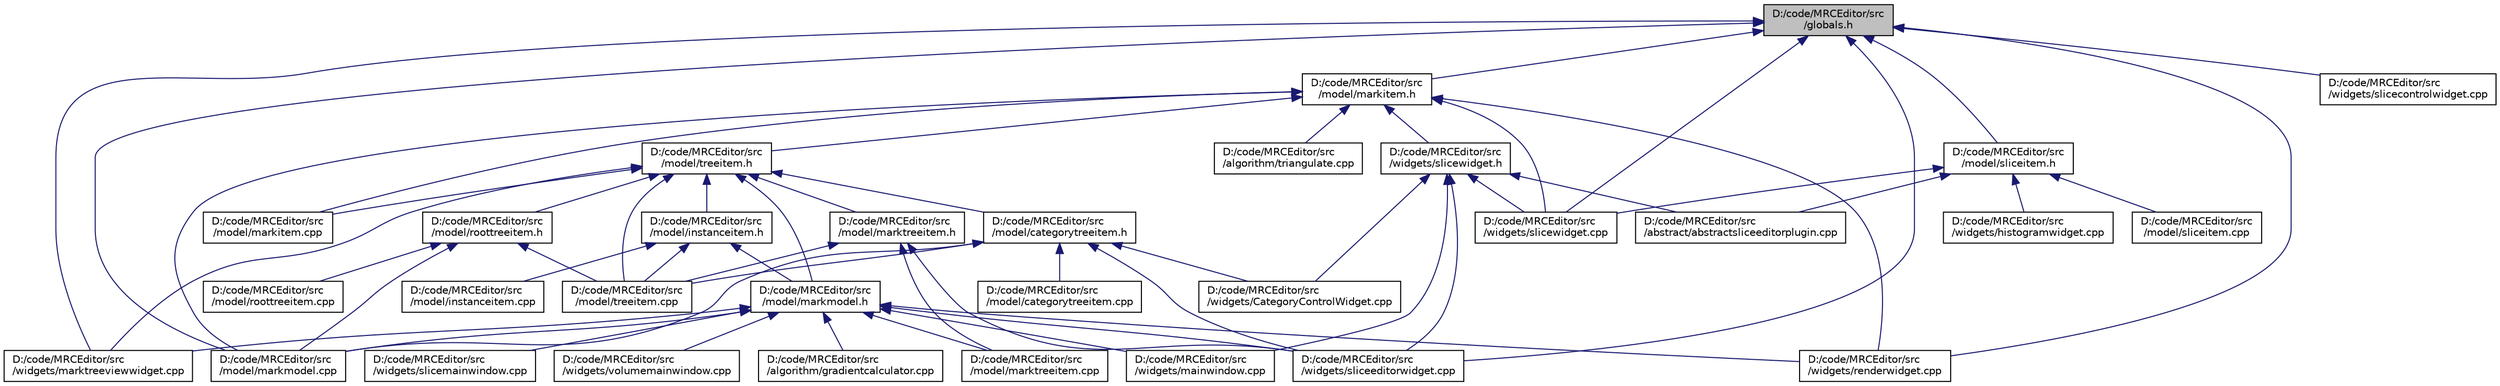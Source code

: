 digraph "D:/code/MRCEditor/src/globals.h"
{
  edge [fontname="Helvetica",fontsize="10",labelfontname="Helvetica",labelfontsize="10"];
  node [fontname="Helvetica",fontsize="10",shape=record];
  Node4 [label="D:/code/MRCEditor/src\l/globals.h",height=0.2,width=0.4,color="black", fillcolor="grey75", style="filled", fontcolor="black"];
  Node4 -> Node5 [dir="back",color="midnightblue",fontsize="10",style="solid",fontname="Helvetica"];
  Node5 [label="D:/code/MRCEditor/src\l/model/markitem.h",height=0.2,width=0.4,color="black", fillcolor="white", style="filled",URL="$markitem_8h.html"];
  Node5 -> Node6 [dir="back",color="midnightblue",fontsize="10",style="solid",fontname="Helvetica"];
  Node6 [label="D:/code/MRCEditor/src\l/algorithm/triangulate.cpp",height=0.2,width=0.4,color="black", fillcolor="white", style="filled",URL="$triangulate_8cpp.html"];
  Node5 -> Node7 [dir="back",color="midnightblue",fontsize="10",style="solid",fontname="Helvetica"];
  Node7 [label="D:/code/MRCEditor/src\l/model/markitem.cpp",height=0.2,width=0.4,color="black", fillcolor="white", style="filled",URL="$markitem_8cpp.html"];
  Node5 -> Node8 [dir="back",color="midnightblue",fontsize="10",style="solid",fontname="Helvetica"];
  Node8 [label="D:/code/MRCEditor/src\l/model/markmodel.cpp",height=0.2,width=0.4,color="black", fillcolor="white", style="filled",URL="$markmodel_8cpp.html"];
  Node5 -> Node9 [dir="back",color="midnightblue",fontsize="10",style="solid",fontname="Helvetica"];
  Node9 [label="D:/code/MRCEditor/src\l/model/treeitem.h",height=0.2,width=0.4,color="black", fillcolor="white", style="filled",URL="$treeitem_8h.html"];
  Node9 -> Node10 [dir="back",color="midnightblue",fontsize="10",style="solid",fontname="Helvetica"];
  Node10 [label="D:/code/MRCEditor/src\l/model/categorytreeitem.h",height=0.2,width=0.4,color="black", fillcolor="white", style="filled",URL="$categorytreeitem_8h.html"];
  Node10 -> Node11 [dir="back",color="midnightblue",fontsize="10",style="solid",fontname="Helvetica"];
  Node11 [label="D:/code/MRCEditor/src\l/model/categorytreeitem.cpp",height=0.2,width=0.4,color="black", fillcolor="white", style="filled",URL="$categorytreeitem_8cpp.html"];
  Node10 -> Node8 [dir="back",color="midnightblue",fontsize="10",style="solid",fontname="Helvetica"];
  Node10 -> Node12 [dir="back",color="midnightblue",fontsize="10",style="solid",fontname="Helvetica"];
  Node12 [label="D:/code/MRCEditor/src\l/model/treeitem.cpp",height=0.2,width=0.4,color="black", fillcolor="white", style="filled",URL="$treeitem_8cpp.html"];
  Node10 -> Node13 [dir="back",color="midnightblue",fontsize="10",style="solid",fontname="Helvetica"];
  Node13 [label="D:/code/MRCEditor/src\l/widgets/CategoryControlWidget.cpp",height=0.2,width=0.4,color="black", fillcolor="white", style="filled",URL="$_category_control_widget_8cpp.html"];
  Node10 -> Node14 [dir="back",color="midnightblue",fontsize="10",style="solid",fontname="Helvetica"];
  Node14 [label="D:/code/MRCEditor/src\l/widgets/sliceeditorwidget.cpp",height=0.2,width=0.4,color="black", fillcolor="white", style="filled",URL="$sliceeditorwidget_8cpp.html"];
  Node9 -> Node15 [dir="back",color="midnightblue",fontsize="10",style="solid",fontname="Helvetica"];
  Node15 [label="D:/code/MRCEditor/src\l/model/instanceitem.h",height=0.2,width=0.4,color="black", fillcolor="white", style="filled",URL="$instanceitem_8h.html"];
  Node15 -> Node16 [dir="back",color="midnightblue",fontsize="10",style="solid",fontname="Helvetica"];
  Node16 [label="D:/code/MRCEditor/src\l/model/instanceitem.cpp",height=0.2,width=0.4,color="black", fillcolor="white", style="filled",URL="$instanceitem_8cpp.html"];
  Node15 -> Node17 [dir="back",color="midnightblue",fontsize="10",style="solid",fontname="Helvetica"];
  Node17 [label="D:/code/MRCEditor/src\l/model/markmodel.h",height=0.2,width=0.4,color="black", fillcolor="white", style="filled",URL="$markmodel_8h.html"];
  Node17 -> Node18 [dir="back",color="midnightblue",fontsize="10",style="solid",fontname="Helvetica"];
  Node18 [label="D:/code/MRCEditor/src\l/algorithm/gradientcalculator.cpp",height=0.2,width=0.4,color="black", fillcolor="white", style="filled",URL="$gradientcalculator_8cpp.html"];
  Node17 -> Node8 [dir="back",color="midnightblue",fontsize="10",style="solid",fontname="Helvetica"];
  Node17 -> Node19 [dir="back",color="midnightblue",fontsize="10",style="solid",fontname="Helvetica"];
  Node19 [label="D:/code/MRCEditor/src\l/model/marktreeitem.cpp",height=0.2,width=0.4,color="black", fillcolor="white", style="filled",URL="$marktreeitem_8cpp.html"];
  Node17 -> Node20 [dir="back",color="midnightblue",fontsize="10",style="solid",fontname="Helvetica"];
  Node20 [label="D:/code/MRCEditor/src\l/widgets/mainwindow.cpp",height=0.2,width=0.4,color="black", fillcolor="white", style="filled",URL="$mainwindow_8cpp.html"];
  Node17 -> Node21 [dir="back",color="midnightblue",fontsize="10",style="solid",fontname="Helvetica"];
  Node21 [label="D:/code/MRCEditor/src\l/widgets/marktreeviewwidget.cpp",height=0.2,width=0.4,color="black", fillcolor="white", style="filled",URL="$marktreeviewwidget_8cpp.html"];
  Node17 -> Node22 [dir="back",color="midnightblue",fontsize="10",style="solid",fontname="Helvetica"];
  Node22 [label="D:/code/MRCEditor/src\l/widgets/renderwidget.cpp",height=0.2,width=0.4,color="black", fillcolor="white", style="filled",URL="$renderwidget_8cpp.html"];
  Node17 -> Node14 [dir="back",color="midnightblue",fontsize="10",style="solid",fontname="Helvetica"];
  Node17 -> Node23 [dir="back",color="midnightblue",fontsize="10",style="solid",fontname="Helvetica"];
  Node23 [label="D:/code/MRCEditor/src\l/widgets/slicemainwindow.cpp",height=0.2,width=0.4,color="black", fillcolor="white", style="filled",URL="$slicemainwindow_8cpp.html"];
  Node17 -> Node24 [dir="back",color="midnightblue",fontsize="10",style="solid",fontname="Helvetica"];
  Node24 [label="D:/code/MRCEditor/src\l/widgets/volumemainwindow.cpp",height=0.2,width=0.4,color="black", fillcolor="white", style="filled",URL="$volumemainwindow_8cpp.html"];
  Node15 -> Node12 [dir="back",color="midnightblue",fontsize="10",style="solid",fontname="Helvetica"];
  Node9 -> Node7 [dir="back",color="midnightblue",fontsize="10",style="solid",fontname="Helvetica"];
  Node9 -> Node17 [dir="back",color="midnightblue",fontsize="10",style="solid",fontname="Helvetica"];
  Node9 -> Node25 [dir="back",color="midnightblue",fontsize="10",style="solid",fontname="Helvetica"];
  Node25 [label="D:/code/MRCEditor/src\l/model/marktreeitem.h",height=0.2,width=0.4,color="black", fillcolor="white", style="filled",URL="$marktreeitem_8h.html"];
  Node25 -> Node19 [dir="back",color="midnightblue",fontsize="10",style="solid",fontname="Helvetica"];
  Node25 -> Node12 [dir="back",color="midnightblue",fontsize="10",style="solid",fontname="Helvetica"];
  Node25 -> Node14 [dir="back",color="midnightblue",fontsize="10",style="solid",fontname="Helvetica"];
  Node9 -> Node26 [dir="back",color="midnightblue",fontsize="10",style="solid",fontname="Helvetica"];
  Node26 [label="D:/code/MRCEditor/src\l/model/roottreeitem.h",height=0.2,width=0.4,color="black", fillcolor="white", style="filled",URL="$roottreeitem_8h.html"];
  Node26 -> Node8 [dir="back",color="midnightblue",fontsize="10",style="solid",fontname="Helvetica"];
  Node26 -> Node27 [dir="back",color="midnightblue",fontsize="10",style="solid",fontname="Helvetica"];
  Node27 [label="D:/code/MRCEditor/src\l/model/roottreeitem.cpp",height=0.2,width=0.4,color="black", fillcolor="white", style="filled",URL="$roottreeitem_8cpp.html"];
  Node26 -> Node12 [dir="back",color="midnightblue",fontsize="10",style="solid",fontname="Helvetica"];
  Node9 -> Node12 [dir="back",color="midnightblue",fontsize="10",style="solid",fontname="Helvetica"];
  Node9 -> Node21 [dir="back",color="midnightblue",fontsize="10",style="solid",fontname="Helvetica"];
  Node5 -> Node28 [dir="back",color="midnightblue",fontsize="10",style="solid",fontname="Helvetica"];
  Node28 [label="D:/code/MRCEditor/src\l/widgets/slicewidget.h",height=0.2,width=0.4,color="black", fillcolor="white", style="filled",URL="$slicewidget_8h.html"];
  Node28 -> Node29 [dir="back",color="midnightblue",fontsize="10",style="solid",fontname="Helvetica"];
  Node29 [label="D:/code/MRCEditor/src\l/abstract/abstractsliceeditorplugin.cpp",height=0.2,width=0.4,color="black", fillcolor="white", style="filled",URL="$abstractsliceeditorplugin_8cpp.html"];
  Node28 -> Node13 [dir="back",color="midnightblue",fontsize="10",style="solid",fontname="Helvetica"];
  Node28 -> Node20 [dir="back",color="midnightblue",fontsize="10",style="solid",fontname="Helvetica"];
  Node28 -> Node14 [dir="back",color="midnightblue",fontsize="10",style="solid",fontname="Helvetica"];
  Node28 -> Node30 [dir="back",color="midnightblue",fontsize="10",style="solid",fontname="Helvetica"];
  Node30 [label="D:/code/MRCEditor/src\l/widgets/slicewidget.cpp",height=0.2,width=0.4,color="black", fillcolor="white", style="filled",URL="$slicewidget_8cpp.html"];
  Node5 -> Node22 [dir="back",color="midnightblue",fontsize="10",style="solid",fontname="Helvetica"];
  Node5 -> Node30 [dir="back",color="midnightblue",fontsize="10",style="solid",fontname="Helvetica"];
  Node4 -> Node8 [dir="back",color="midnightblue",fontsize="10",style="solid",fontname="Helvetica"];
  Node4 -> Node31 [dir="back",color="midnightblue",fontsize="10",style="solid",fontname="Helvetica"];
  Node31 [label="D:/code/MRCEditor/src\l/model/sliceitem.h",height=0.2,width=0.4,color="black", fillcolor="white", style="filled",URL="$sliceitem_8h.html"];
  Node31 -> Node29 [dir="back",color="midnightblue",fontsize="10",style="solid",fontname="Helvetica"];
  Node31 -> Node32 [dir="back",color="midnightblue",fontsize="10",style="solid",fontname="Helvetica"];
  Node32 [label="D:/code/MRCEditor/src\l/model/sliceitem.cpp",height=0.2,width=0.4,color="black", fillcolor="white", style="filled",URL="$sliceitem_8cpp.html"];
  Node31 -> Node33 [dir="back",color="midnightblue",fontsize="10",style="solid",fontname="Helvetica"];
  Node33 [label="D:/code/MRCEditor/src\l/widgets/histogramwidget.cpp",height=0.2,width=0.4,color="black", fillcolor="white", style="filled",URL="$histogramwidget_8cpp.html"];
  Node31 -> Node30 [dir="back",color="midnightblue",fontsize="10",style="solid",fontname="Helvetica"];
  Node4 -> Node21 [dir="back",color="midnightblue",fontsize="10",style="solid",fontname="Helvetica"];
  Node4 -> Node22 [dir="back",color="midnightblue",fontsize="10",style="solid",fontname="Helvetica"];
  Node4 -> Node34 [dir="back",color="midnightblue",fontsize="10",style="solid",fontname="Helvetica"];
  Node34 [label="D:/code/MRCEditor/src\l/widgets/slicecontrolwidget.cpp",height=0.2,width=0.4,color="black", fillcolor="white", style="filled",URL="$slicecontrolwidget_8cpp.html"];
  Node4 -> Node14 [dir="back",color="midnightblue",fontsize="10",style="solid",fontname="Helvetica"];
  Node4 -> Node30 [dir="back",color="midnightblue",fontsize="10",style="solid",fontname="Helvetica"];
}
